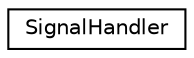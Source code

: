 digraph "Graphical Class Hierarchy"
{
 // LATEX_PDF_SIZE
  edge [fontname="Helvetica",fontsize="10",labelfontname="Helvetica",labelfontsize="10"];
  node [fontname="Helvetica",fontsize="10",shape=record];
  rankdir="LR";
  Node0 [label="SignalHandler",height=0.2,width=0.4,color="black", fillcolor="white", style="filled",URL="$classSignalHandler.html",tooltip="Singleton-based handler for system signals."];
}

